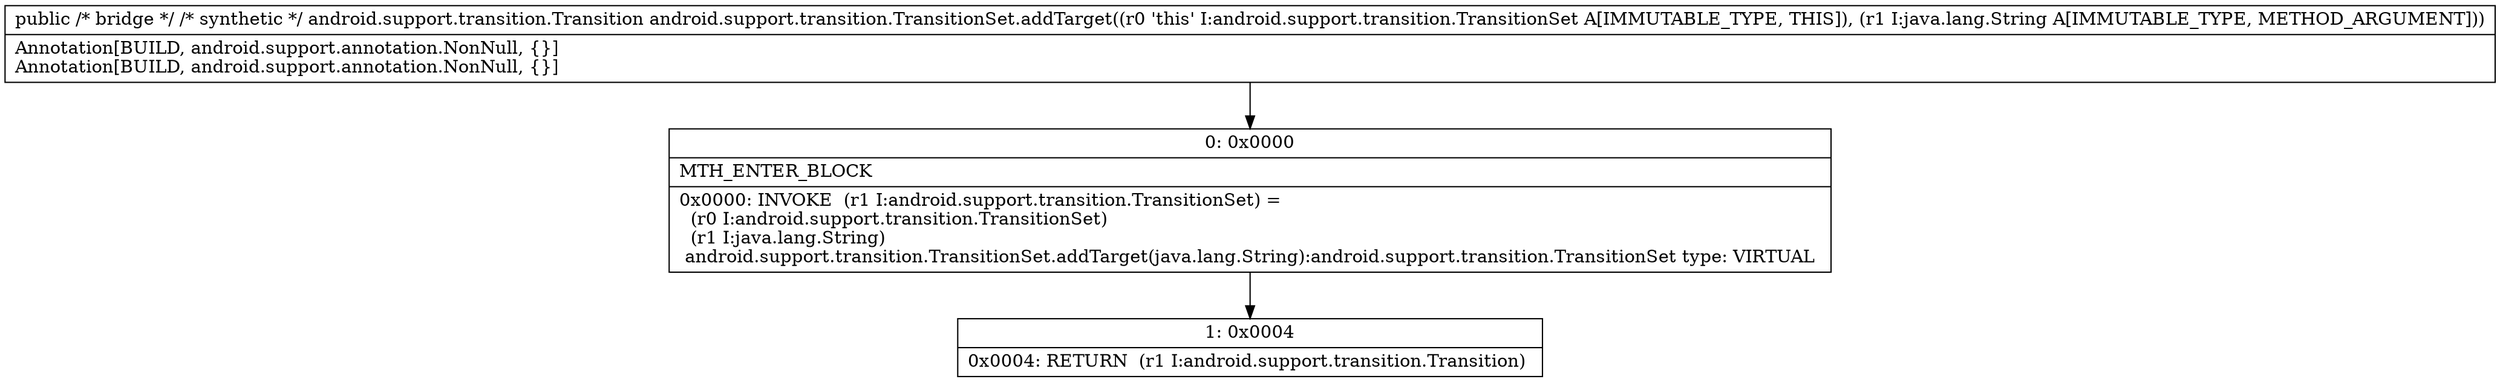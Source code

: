 digraph "CFG forandroid.support.transition.TransitionSet.addTarget(Ljava\/lang\/String;)Landroid\/support\/transition\/Transition;" {
Node_0 [shape=record,label="{0\:\ 0x0000|MTH_ENTER_BLOCK\l|0x0000: INVOKE  (r1 I:android.support.transition.TransitionSet) = \l  (r0 I:android.support.transition.TransitionSet)\l  (r1 I:java.lang.String)\l android.support.transition.TransitionSet.addTarget(java.lang.String):android.support.transition.TransitionSet type: VIRTUAL \l}"];
Node_1 [shape=record,label="{1\:\ 0x0004|0x0004: RETURN  (r1 I:android.support.transition.Transition) \l}"];
MethodNode[shape=record,label="{public \/* bridge *\/ \/* synthetic *\/ android.support.transition.Transition android.support.transition.TransitionSet.addTarget((r0 'this' I:android.support.transition.TransitionSet A[IMMUTABLE_TYPE, THIS]), (r1 I:java.lang.String A[IMMUTABLE_TYPE, METHOD_ARGUMENT]))  | Annotation[BUILD, android.support.annotation.NonNull, \{\}]\lAnnotation[BUILD, android.support.annotation.NonNull, \{\}]\l}"];
MethodNode -> Node_0;
Node_0 -> Node_1;
}

